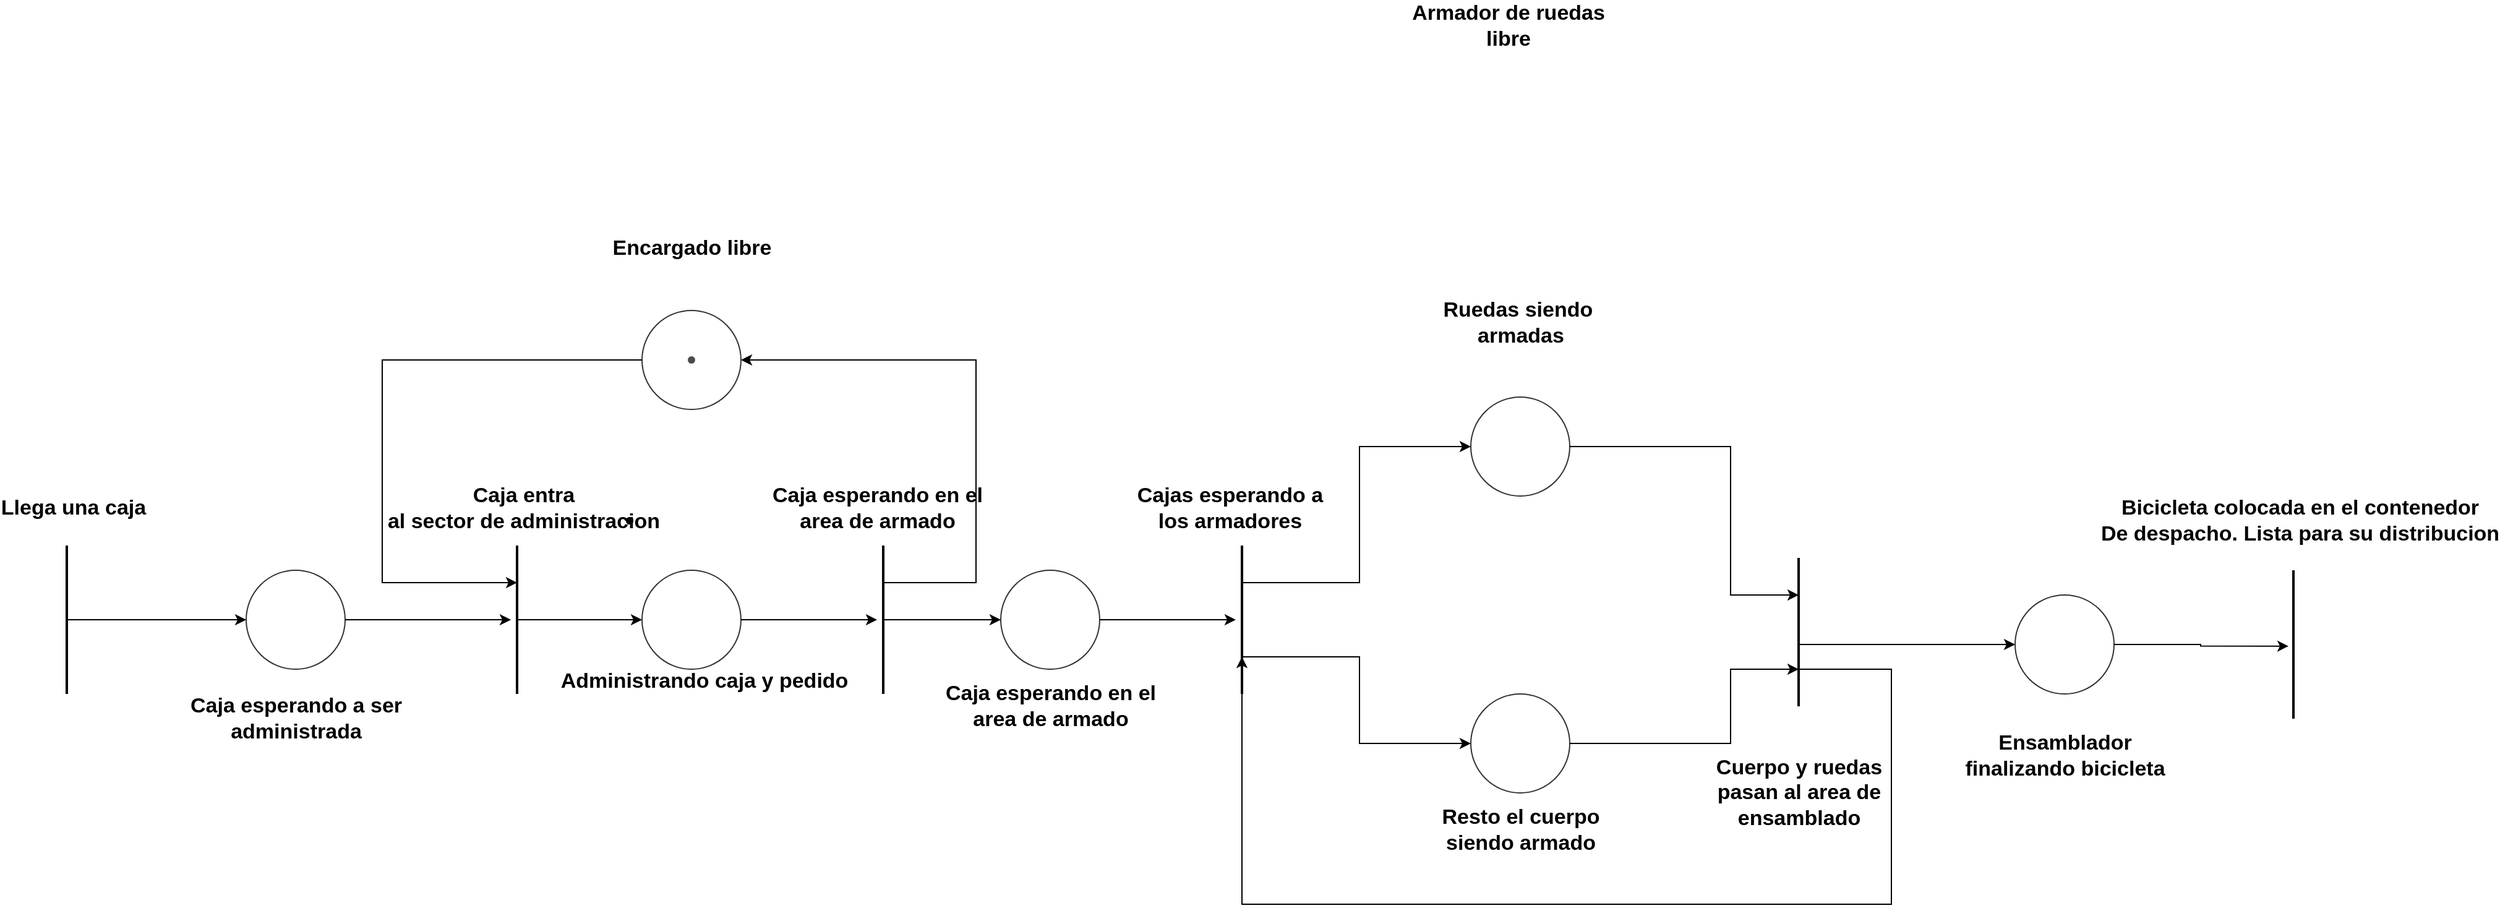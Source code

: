 <mxfile version="15.6.1" type="device"><diagram id="mvV5Qhju2rd35QNrP5E9" name="Page-1"><mxGraphModel dx="2264" dy="1972" grid="1" gridSize="10" guides="1" tooltips="1" connect="1" arrows="1" fold="1" page="1" pageScale="1" pageWidth="827" pageHeight="1169" math="0" shadow="0"><root><mxCell id="0"/><mxCell id="1" parent="0"/><mxCell id="cDYjz6porS9V5aFsPxM6-4" style="edgeStyle=orthogonalEdgeStyle;rounded=0;orthogonalLoop=1;jettySize=auto;html=1;exitX=0.75;exitY=0.5;exitDx=0;exitDy=0;exitPerimeter=0;entryX=0;entryY=0.5;entryDx=0;entryDy=0;fontSize=1;" parent="1" source="cDYjz6porS9V5aFsPxM6-1" target="cDYjz6porS9V5aFsPxM6-3" edge="1"><mxGeometry relative="1" as="geometry"><Array as="points"><mxPoint x="45" y="100"/></Array></mxGeometry></mxCell><mxCell id="cDYjz6porS9V5aFsPxM6-1" value="" style="line;strokeWidth=2;direction=south;html=1;" parent="1" vertex="1"><mxGeometry x="40" y="40" width="10" height="120" as="geometry"/></mxCell><mxCell id="cDYjz6porS9V5aFsPxM6-2" value="&lt;font style=&quot;vertical-align: inherit; font-size: 17px;&quot;&gt;&lt;font style=&quot;vertical-align: inherit; font-size: 17px;&quot;&gt;&lt;font style=&quot;vertical-align: inherit; font-size: 17px;&quot;&gt;&lt;font style=&quot;vertical-align: inherit; font-size: 17px;&quot;&gt;&lt;font style=&quot;vertical-align: inherit; font-size: 17px;&quot;&gt;&lt;font style=&quot;vertical-align: inherit; font-size: 17px;&quot;&gt;&lt;font style=&quot;vertical-align: inherit; font-size: 17px;&quot;&gt;&lt;font style=&quot;vertical-align: inherit; font-size: 17px;&quot;&gt;&lt;span style=&quot;font-size: 17px;&quot;&gt;Llega una&lt;/span&gt;&lt;font style=&quot;font-size: 17px;&quot;&gt; &lt;/font&gt;&lt;span style=&quot;font-size: 17px;&quot;&gt;caja&lt;/span&gt;&lt;/font&gt;&lt;/font&gt;&lt;/font&gt;&lt;/font&gt;&lt;/font&gt;&lt;/font&gt;&lt;/font&gt;&lt;/font&gt;" style="text;strokeColor=none;fillColor=none;html=1;fontSize=17;fontStyle=1;verticalAlign=middle;align=center;opacity=80;" parent="1" vertex="1"><mxGeometry y="-10" width="100" height="40" as="geometry"/></mxCell><mxCell id="cDYjz6porS9V5aFsPxM6-7" style="edgeStyle=orthogonalEdgeStyle;rounded=0;orthogonalLoop=1;jettySize=auto;html=1;exitX=1;exitY=0.5;exitDx=0;exitDy=0;fontSize=1;" parent="1" source="cDYjz6porS9V5aFsPxM6-3" target="cDYjz6porS9V5aFsPxM6-6" edge="1"><mxGeometry relative="1" as="geometry"/></mxCell><mxCell id="cDYjz6porS9V5aFsPxM6-3" value="" style="ellipse;whiteSpace=wrap;html=1;aspect=fixed;fontSize=1;opacity=80;" parent="1" vertex="1"><mxGeometry x="190" y="60" width="80" height="80" as="geometry"/></mxCell><mxCell id="cDYjz6porS9V5aFsPxM6-5" value="&lt;span style=&quot;font-size: 17px;&quot;&gt;Caja esperando a ser&lt;br style=&quot;font-size: 17px;&quot;&gt;&lt;/span&gt;administrada" style="text;strokeColor=none;fillColor=none;html=1;fontSize=17;fontStyle=1;verticalAlign=middle;align=center;opacity=80;strokeWidth=1;" parent="1" vertex="1"><mxGeometry x="180" y="160" width="100" height="40" as="geometry"/></mxCell><mxCell id="cDYjz6porS9V5aFsPxM6-10" style="edgeStyle=orthogonalEdgeStyle;rounded=0;orthogonalLoop=1;jettySize=auto;html=1;exitX=0.75;exitY=0.5;exitDx=0;exitDy=0;exitPerimeter=0;entryX=0;entryY=0.5;entryDx=0;entryDy=0;fontSize=1;" parent="1" source="cDYjz6porS9V5aFsPxM6-6" target="cDYjz6porS9V5aFsPxM6-9" edge="1"><mxGeometry relative="1" as="geometry"><Array as="points"><mxPoint x="409" y="100"/></Array></mxGeometry></mxCell><mxCell id="cDYjz6porS9V5aFsPxM6-6" value="" style="line;strokeWidth=2;direction=south;html=1;" parent="1" vertex="1"><mxGeometry x="404" y="40" width="10" height="120" as="geometry"/></mxCell><mxCell id="cDYjz6porS9V5aFsPxM6-8" value="&lt;span style=&quot;font-size: 17px;&quot;&gt;Caja entra&lt;br style=&quot;font-size: 17px;&quot;&gt;&lt;/span&gt;al sector de administracion" style="text;strokeColor=none;fillColor=none;html=1;fontSize=17;fontStyle=1;verticalAlign=middle;align=center;opacity=70;" parent="1" vertex="1"><mxGeometry x="364" y="-10" width="100" height="40" as="geometry"/></mxCell><mxCell id="cDYjz6porS9V5aFsPxM6-12" style="edgeStyle=orthogonalEdgeStyle;rounded=0;orthogonalLoop=1;jettySize=auto;html=1;exitX=1;exitY=0.5;exitDx=0;exitDy=0;fontSize=1;" parent="1" source="cDYjz6porS9V5aFsPxM6-9" target="cDYjz6porS9V5aFsPxM6-11" edge="1"><mxGeometry relative="1" as="geometry"/></mxCell><mxCell id="cDYjz6porS9V5aFsPxM6-9" value="" style="ellipse;whiteSpace=wrap;html=1;aspect=fixed;fontSize=1;opacity=80;" parent="1" vertex="1"><mxGeometry x="510" y="60" width="80" height="80" as="geometry"/></mxCell><mxCell id="cDYjz6porS9V5aFsPxM6-14" style="edgeStyle=orthogonalEdgeStyle;rounded=0;orthogonalLoop=1;jettySize=auto;html=1;exitX=0.25;exitY=0.5;exitDx=0;exitDy=0;exitPerimeter=0;entryX=1;entryY=0.5;entryDx=0;entryDy=0;fontSize=1;" parent="1" source="cDYjz6porS9V5aFsPxM6-11" target="cDYjz6porS9V5aFsPxM6-13" edge="1"><mxGeometry relative="1" as="geometry"><Array as="points"><mxPoint x="780" y="70"/><mxPoint x="780" y="-110"/></Array></mxGeometry></mxCell><mxCell id="cDYjz6porS9V5aFsPxM6-24" style="edgeStyle=orthogonalEdgeStyle;rounded=0;orthogonalLoop=1;jettySize=auto;html=1;exitX=0.75;exitY=0.5;exitDx=0;exitDy=0;exitPerimeter=0;entryX=0;entryY=0.5;entryDx=0;entryDy=0;fontSize=17;" parent="1" source="cDYjz6porS9V5aFsPxM6-11" target="cDYjz6porS9V5aFsPxM6-23" edge="1"><mxGeometry relative="1" as="geometry"><Array as="points"><mxPoint x="705" y="100"/></Array></mxGeometry></mxCell><mxCell id="cDYjz6porS9V5aFsPxM6-11" value="" style="line;strokeWidth=2;direction=south;html=1;" parent="1" vertex="1"><mxGeometry x="700" y="40" width="10" height="120" as="geometry"/></mxCell><mxCell id="cDYjz6porS9V5aFsPxM6-15" style="edgeStyle=orthogonalEdgeStyle;rounded=0;orthogonalLoop=1;jettySize=auto;html=1;exitX=0;exitY=0.5;exitDx=0;exitDy=0;entryX=0.25;entryY=0.5;entryDx=0;entryDy=0;entryPerimeter=0;fontSize=1;" parent="1" source="cDYjz6porS9V5aFsPxM6-13" target="cDYjz6porS9V5aFsPxM6-6" edge="1"><mxGeometry relative="1" as="geometry"><Array as="points"><mxPoint x="300" y="-110"/><mxPoint x="300" y="70"/></Array></mxGeometry></mxCell><mxCell id="cDYjz6porS9V5aFsPxM6-13" value="" style="ellipse;whiteSpace=wrap;html=1;aspect=fixed;fontSize=1;opacity=80;" parent="1" vertex="1"><mxGeometry x="510" y="-150" width="80" height="80" as="geometry"/></mxCell><mxCell id="cDYjz6porS9V5aFsPxM6-16" value="Administrando caja y pedido" style="text;strokeColor=none;fillColor=none;html=1;fontSize=17;fontStyle=1;verticalAlign=middle;align=center;opacity=70;" parent="1" vertex="1"><mxGeometry x="510" y="130" width="100" height="40" as="geometry"/></mxCell><mxCell id="cDYjz6porS9V5aFsPxM6-17" value="Encargado libre" style="text;strokeColor=none;fillColor=none;html=1;fontSize=17;fontStyle=1;verticalAlign=middle;align=center;opacity=70;" parent="1" vertex="1"><mxGeometry x="500" y="-220" width="100" height="40" as="geometry"/></mxCell><mxCell id="cDYjz6porS9V5aFsPxM6-18" value="" style="shape=waypoint;sketch=0;fillStyle=solid;size=6;pointerEvents=1;points=[];fillColor=none;resizable=0;rotatable=0;perimeter=centerPerimeter;snapToPoint=1;fontSize=17;strokeWidth=1;opacity=70;" parent="1" vertex="1"><mxGeometry x="480" width="40" height="40" as="geometry"/></mxCell><mxCell id="cDYjz6porS9V5aFsPxM6-19" value="" style="shape=waypoint;sketch=0;fillStyle=solid;size=6;pointerEvents=1;points=[];fillColor=none;resizable=0;rotatable=0;perimeter=centerPerimeter;snapToPoint=1;fontSize=17;strokeWidth=1;opacity=70;" parent="1" vertex="1"><mxGeometry x="480" width="40" height="40" as="geometry"/></mxCell><mxCell id="cDYjz6porS9V5aFsPxM6-20" value="" style="shape=waypoint;sketch=0;fillStyle=solid;size=6;pointerEvents=1;points=[];fillColor=none;resizable=0;rotatable=0;perimeter=centerPerimeter;snapToPoint=1;fontSize=17;strokeWidth=1;opacity=70;" parent="1" vertex="1"><mxGeometry x="480" width="40" height="40" as="geometry"/></mxCell><mxCell id="cDYjz6porS9V5aFsPxM6-21" value="" style="shape=waypoint;sketch=0;fillStyle=solid;size=6;pointerEvents=1;points=[];fillColor=none;resizable=0;rotatable=0;perimeter=centerPerimeter;snapToPoint=1;fontSize=17;strokeWidth=1;opacity=70;" parent="1" vertex="1"><mxGeometry x="530" y="-130" width="40" height="40" as="geometry"/></mxCell><mxCell id="cDYjz6porS9V5aFsPxM6-22" value="Caja esperando en el &lt;br&gt;area de armado" style="text;strokeColor=none;fillColor=none;html=1;fontSize=17;fontStyle=1;verticalAlign=middle;align=center;opacity=70;" parent="1" vertex="1"><mxGeometry x="650" y="-10" width="100" height="40" as="geometry"/></mxCell><mxCell id="tDFHtAg1fsjmx4ntHami-2" style="edgeStyle=orthogonalEdgeStyle;rounded=0;orthogonalLoop=1;jettySize=auto;html=1;exitX=1;exitY=0.5;exitDx=0;exitDy=0;" edge="1" parent="1" source="cDYjz6porS9V5aFsPxM6-23" target="tDFHtAg1fsjmx4ntHami-1"><mxGeometry relative="1" as="geometry"/></mxCell><mxCell id="cDYjz6porS9V5aFsPxM6-23" value="" style="ellipse;whiteSpace=wrap;html=1;aspect=fixed;fontSize=1;opacity=80;" parent="1" vertex="1"><mxGeometry x="800" y="60" width="80" height="80" as="geometry"/></mxCell><mxCell id="cDYjz6porS9V5aFsPxM6-25" value="Caja esperando en el &lt;br&gt;area de armado" style="text;strokeColor=none;fillColor=none;html=1;fontSize=17;fontStyle=1;verticalAlign=middle;align=center;opacity=70;" parent="1" vertex="1"><mxGeometry x="790" y="150" width="100" height="40" as="geometry"/></mxCell><mxCell id="cDYjz6porS9V5aFsPxM6-44" value="Armador de ruedas&lt;br&gt;libre" style="text;strokeColor=none;fillColor=none;html=1;fontSize=17;fontStyle=1;verticalAlign=middle;align=center;opacity=70;" parent="1" vertex="1"><mxGeometry x="1160" y="-400" width="100" height="40" as="geometry"/></mxCell><mxCell id="tDFHtAg1fsjmx4ntHami-5" style="edgeStyle=orthogonalEdgeStyle;rounded=0;orthogonalLoop=1;jettySize=auto;html=1;exitX=0.25;exitY=0.5;exitDx=0;exitDy=0;exitPerimeter=0;entryX=0;entryY=0.5;entryDx=0;entryDy=0;" edge="1" parent="1" source="tDFHtAg1fsjmx4ntHami-1" target="tDFHtAg1fsjmx4ntHami-4"><mxGeometry relative="1" as="geometry"/></mxCell><mxCell id="tDFHtAg1fsjmx4ntHami-7" style="edgeStyle=orthogonalEdgeStyle;rounded=0;orthogonalLoop=1;jettySize=auto;html=1;exitX=0.75;exitY=0.5;exitDx=0;exitDy=0;exitPerimeter=0;entryX=0;entryY=0.5;entryDx=0;entryDy=0;" edge="1" parent="1" source="tDFHtAg1fsjmx4ntHami-1" target="tDFHtAg1fsjmx4ntHami-6"><mxGeometry relative="1" as="geometry"/></mxCell><mxCell id="tDFHtAg1fsjmx4ntHami-1" value="" style="line;strokeWidth=2;direction=south;html=1;" vertex="1" parent="1"><mxGeometry x="990" y="40" width="10" height="120" as="geometry"/></mxCell><mxCell id="tDFHtAg1fsjmx4ntHami-3" value="&lt;font style=&quot;vertical-align: inherit&quot;&gt;&lt;font style=&quot;vertical-align: inherit&quot;&gt;&lt;font style=&quot;vertical-align: inherit&quot;&gt;&lt;font style=&quot;vertical-align: inherit&quot;&gt;&lt;font style=&quot;vertical-align: inherit&quot;&gt;&lt;font style=&quot;vertical-align: inherit&quot;&gt;Cajas esperando a &lt;br&gt;los armadores&lt;/font&gt;&lt;/font&gt;&lt;/font&gt;&lt;/font&gt;&lt;/font&gt;&lt;/font&gt;" style="text;strokeColor=none;fillColor=none;html=1;fontSize=17;fontStyle=1;verticalAlign=middle;align=center;opacity=70;" vertex="1" parent="1"><mxGeometry x="935" y="-10" width="100" height="40" as="geometry"/></mxCell><mxCell id="tDFHtAg1fsjmx4ntHami-11" style="edgeStyle=orthogonalEdgeStyle;rounded=0;orthogonalLoop=1;jettySize=auto;html=1;exitX=1;exitY=0.5;exitDx=0;exitDy=0;entryX=0.25;entryY=0.5;entryDx=0;entryDy=0;entryPerimeter=0;" edge="1" parent="1" source="tDFHtAg1fsjmx4ntHami-4" target="tDFHtAg1fsjmx4ntHami-10"><mxGeometry relative="1" as="geometry"><Array as="points"><mxPoint x="1390" y="-40"/><mxPoint x="1390" y="80"/></Array></mxGeometry></mxCell><mxCell id="tDFHtAg1fsjmx4ntHami-4" value="" style="ellipse;whiteSpace=wrap;html=1;aspect=fixed;fontSize=1;opacity=80;" vertex="1" parent="1"><mxGeometry x="1180" y="-80" width="80" height="80" as="geometry"/></mxCell><mxCell id="tDFHtAg1fsjmx4ntHami-12" style="edgeStyle=orthogonalEdgeStyle;rounded=0;orthogonalLoop=1;jettySize=auto;html=1;exitX=1;exitY=0.5;exitDx=0;exitDy=0;entryX=0.75;entryY=0.5;entryDx=0;entryDy=0;entryPerimeter=0;" edge="1" parent="1" source="tDFHtAg1fsjmx4ntHami-6" target="tDFHtAg1fsjmx4ntHami-10"><mxGeometry relative="1" as="geometry"><Array as="points"><mxPoint x="1390" y="200"/><mxPoint x="1390" y="140"/></Array></mxGeometry></mxCell><mxCell id="tDFHtAg1fsjmx4ntHami-6" value="" style="ellipse;whiteSpace=wrap;html=1;aspect=fixed;fontSize=1;opacity=80;" vertex="1" parent="1"><mxGeometry x="1180" y="160" width="80" height="80" as="geometry"/></mxCell><mxCell id="tDFHtAg1fsjmx4ntHami-8" value="&lt;font style=&quot;vertical-align: inherit&quot;&gt;&lt;font style=&quot;vertical-align: inherit&quot;&gt;Ruedas siendo&amp;nbsp;&lt;br&gt;armadas&lt;span style=&quot;color: rgba(0 , 0 , 0 , 0) ; font-family: monospace ; font-size: 0px ; font-weight: 400&quot;&gt;%3CmxGraphModel%3E%3Croot%3E%3CmxCell%20id%3D%220%22%2F%3E%3CmxCell%20id%3D%221%22%20parent%3D%220%22%2F%3E%3CmxCell%20id%3D%222%22%20value%3D%22%26lt%3Bfont%20style%3D%26quot%3Bvertical-align%3A%20inherit%26quot%3B%26gt%3B%26lt%3Bfont%20style%3D%26quot%3Bvertical-align%3A%20inherit%26quot%3B%26gt%3B%26lt%3Bfont%20style%3D%26quot%3Bvertical-align%3A%20inherit%26quot%3B%26gt%3B%26lt%3Bfont%20style%3D%26quot%3Bvertical-align%3A%20inherit%26quot%3B%26gt%3B%26lt%3Bfont%20style%3D%26quot%3Bvertical-align%3A%20inherit%26quot%3B%26gt%3B%26lt%3Bfont%20style%3D%26quot%3Bvertical-align%3A%20inherit%26quot%3B%26gt%3BCajas%20esperando%20a%20%26lt%3Bbr%26gt%3Blos%20armadores%26lt%3B%2Ffont%26gt%3B%26lt%3B%2Ffont%26gt%3B%26lt%3B%2Ffont%26gt%3B%26lt%3B%2Ffont%26gt%3B%26lt%3B%2Ffont%26gt%3B%26lt%3B%2Ffont%26gt%3B%22%20style%3D%22text%3BstrokeColor%3Dnone%3BfillColor%3Dnone%3Bhtml%3D1%3BfontSize%3D17%3BfontStyle%3D1%3BverticalAlign%3Dmiddle%3Balign%3Dcenter%3Bopacity%3D70%3B%22%20vertex%3D%221%22%20parent%3D%221%22%3E%3CmxGeometry%20x%3D%22935%22%20y%3D%22-10%22%20width%3D%22100%22%20height%3D%2240%22%20as%3D%22geometry%22%2F%3E%3C%2FmxCell%3E%3C%2Froot%3E%3C%2FmxGraphModel%3E&lt;/span&gt;&lt;br&gt;&lt;/font&gt;&lt;/font&gt;" style="text;strokeColor=none;fillColor=none;html=1;fontSize=17;fontStyle=1;verticalAlign=middle;align=center;opacity=70;" vertex="1" parent="1"><mxGeometry x="1170" y="-160" width="100" height="40" as="geometry"/></mxCell><mxCell id="tDFHtAg1fsjmx4ntHami-9" value="&lt;font style=&quot;vertical-align: inherit&quot;&gt;&lt;font style=&quot;vertical-align: inherit&quot;&gt;Resto el cuerpo &lt;br&gt;siendo armado&lt;/font&gt;&lt;/font&gt;" style="text;strokeColor=none;fillColor=none;html=1;fontSize=17;fontStyle=1;verticalAlign=middle;align=center;opacity=70;" vertex="1" parent="1"><mxGeometry x="1170" y="250" width="100" height="40" as="geometry"/></mxCell><mxCell id="tDFHtAg1fsjmx4ntHami-14" style="edgeStyle=orthogonalEdgeStyle;rounded=0;orthogonalLoop=1;jettySize=auto;html=1;exitX=0.75;exitY=0.5;exitDx=0;exitDy=0;exitPerimeter=0;entryX=0.75;entryY=0.5;entryDx=0;entryDy=0;entryPerimeter=0;" edge="1" parent="1" source="tDFHtAg1fsjmx4ntHami-10" target="tDFHtAg1fsjmx4ntHami-1"><mxGeometry relative="1" as="geometry"><Array as="points"><mxPoint x="1520" y="140"/><mxPoint x="1520" y="330"/><mxPoint x="995" y="330"/></Array></mxGeometry></mxCell><mxCell id="tDFHtAg1fsjmx4ntHami-16" style="edgeStyle=orthogonalEdgeStyle;rounded=0;orthogonalLoop=1;jettySize=auto;html=1;exitX=0.75;exitY=0.5;exitDx=0;exitDy=0;exitPerimeter=0;" edge="1" parent="1" source="tDFHtAg1fsjmx4ntHami-10" target="tDFHtAg1fsjmx4ntHami-15"><mxGeometry relative="1" as="geometry"><Array as="points"><mxPoint x="1445" y="120"/></Array></mxGeometry></mxCell><mxCell id="tDFHtAg1fsjmx4ntHami-10" value="" style="line;strokeWidth=2;direction=south;html=1;" vertex="1" parent="1"><mxGeometry x="1440" y="50" width="10" height="120" as="geometry"/></mxCell><mxCell id="tDFHtAg1fsjmx4ntHami-13" value="&lt;font style=&quot;vertical-align: inherit&quot;&gt;&lt;font style=&quot;vertical-align: inherit&quot;&gt;Cuerpo y ruedas&lt;br&gt;&lt;/font&gt;&lt;/font&gt;&lt;font style=&quot;vertical-align: inherit&quot;&gt;&lt;font style=&quot;vertical-align: inherit&quot;&gt;pasan al area de&lt;br&gt;&lt;/font&gt;&lt;/font&gt;&lt;font style=&quot;vertical-align: inherit&quot;&gt;&lt;font style=&quot;vertical-align: inherit&quot;&gt;ensamblado&lt;/font&gt;&lt;/font&gt;" style="text;strokeColor=none;fillColor=none;html=1;fontSize=17;fontStyle=1;verticalAlign=middle;align=center;opacity=70;" vertex="1" parent="1"><mxGeometry x="1395" y="220" width="100" height="40" as="geometry"/></mxCell><mxCell id="tDFHtAg1fsjmx4ntHami-19" style="edgeStyle=orthogonalEdgeStyle;rounded=0;orthogonalLoop=1;jettySize=auto;html=1;exitX=1;exitY=0.5;exitDx=0;exitDy=0;entryX=0.511;entryY=0.9;entryDx=0;entryDy=0;entryPerimeter=0;" edge="1" parent="1" source="tDFHtAg1fsjmx4ntHami-15" target="tDFHtAg1fsjmx4ntHami-18"><mxGeometry relative="1" as="geometry"/></mxCell><mxCell id="tDFHtAg1fsjmx4ntHami-15" value="" style="ellipse;whiteSpace=wrap;html=1;aspect=fixed;fontSize=1;opacity=80;" vertex="1" parent="1"><mxGeometry x="1620" y="80" width="80" height="80" as="geometry"/></mxCell><mxCell id="tDFHtAg1fsjmx4ntHami-17" value="&lt;font style=&quot;vertical-align: inherit&quot;&gt;&lt;font style=&quot;vertical-align: inherit&quot;&gt;Ensamblador&lt;br&gt;finalizando bicicleta&lt;br&gt;&lt;/font&gt;&lt;/font&gt;" style="text;strokeColor=none;fillColor=none;html=1;fontSize=17;fontStyle=1;verticalAlign=middle;align=center;opacity=70;" vertex="1" parent="1"><mxGeometry x="1610" y="190" width="100" height="40" as="geometry"/></mxCell><mxCell id="tDFHtAg1fsjmx4ntHami-18" value="" style="line;strokeWidth=2;direction=south;html=1;" vertex="1" parent="1"><mxGeometry x="1840" y="60" width="10" height="120" as="geometry"/></mxCell><mxCell id="tDFHtAg1fsjmx4ntHami-20" value="&lt;font style=&quot;vertical-align: inherit&quot;&gt;&lt;font style=&quot;vertical-align: inherit&quot;&gt;&lt;font style=&quot;vertical-align: inherit&quot;&gt;&lt;font style=&quot;vertical-align: inherit&quot;&gt;Bicicleta colocada en el contenedor&lt;br&gt;&lt;/font&gt;&lt;/font&gt;&lt;font style=&quot;vertical-align: inherit&quot;&gt;&lt;font style=&quot;vertical-align: inherit&quot;&gt;De despacho. Lista para su distribucion&lt;/font&gt;&lt;/font&gt;&lt;br&gt;&lt;/font&gt;&lt;/font&gt;" style="text;strokeColor=none;fillColor=none;html=1;fontSize=17;fontStyle=1;verticalAlign=middle;align=center;opacity=70;" vertex="1" parent="1"><mxGeometry x="1800" width="100" height="40" as="geometry"/></mxCell></root></mxGraphModel></diagram></mxfile>